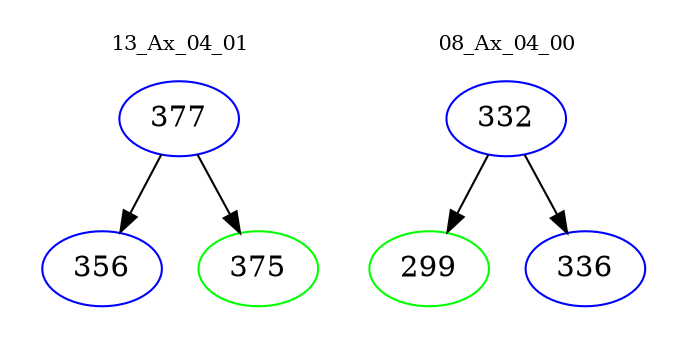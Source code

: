 digraph{
subgraph cluster_0 {
color = white
label = "13_Ax_04_01";
fontsize=10;
T0_377 [label="377", color="blue"]
T0_377 -> T0_356 [color="black"]
T0_356 [label="356", color="blue"]
T0_377 -> T0_375 [color="black"]
T0_375 [label="375", color="green"]
}
subgraph cluster_1 {
color = white
label = "08_Ax_04_00";
fontsize=10;
T1_332 [label="332", color="blue"]
T1_332 -> T1_299 [color="black"]
T1_299 [label="299", color="green"]
T1_332 -> T1_336 [color="black"]
T1_336 [label="336", color="blue"]
}
}
